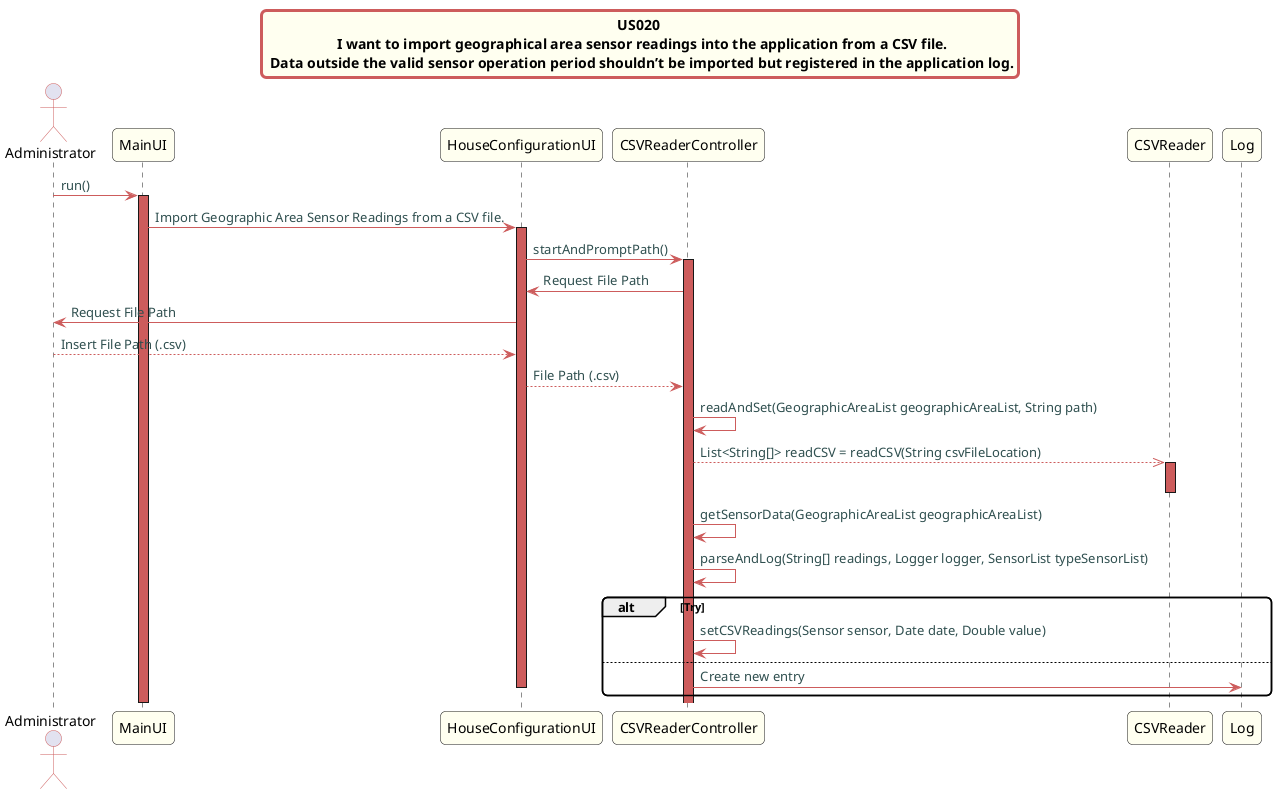 @startuml

skinparam titleBorderRoundCorner 10
skinparam titleBorderThickness 3
skinparam titleBorderColor indianred
skinparam titleBackgroundColor ivory
skinparam FontName quicksand

skinparam actor {
  BorderColor indianred
  }

skinparam sequence {
  LifeLineBackgroundColor indianred
  ParticipantBackgroundColor ivory
}

skinparam roundcorner 10

skinparam component {
  arrowThickness 1
  ArrowFontName Verdana
  ArrowColor indianred
  ArrowFontColor darkslategrey
}

title US020 \n  I want to import geographical area sensor readings into the application from a CSV file. \n Data outside the valid sensor operation period shouldn’t be imported but registered in the application log.


actor Administrator
Administrator -> MainUI:run()
activate MainUI
MainUI -> HouseConfigurationUI: Import Geographic Area Sensor Readings from a CSV file.
activate HouseConfigurationUI
HouseConfigurationUI -> CSVReaderController: startAndPromptPath()
activate CSVReaderController
CSVReaderController -> HouseConfigurationUI: Request File Path
HouseConfigurationUI -> Administrator: Request File Path
Administrator --> HouseConfigurationUI: Insert File Path (.csv)
HouseConfigurationUI --> CSVReaderController: File Path (.csv)
CSVReaderController -> CSVReaderController: readAndSet(GeographicAreaList geographicAreaList, String path)
CSVReaderController -->> CSVReader: List<String[]> readCSV = readCSV(String csvFileLocation)
activate CSVReader
deactivate CSVReader
CSVReaderController -> CSVReaderController: getSensorData(GeographicAreaList geographicAreaList)
CSVReaderController -> CSVReaderController: parseAndLog(String[] readings, Logger logger, SensorList typeSensorList)

alt Try
CSVReaderController -> CSVReaderController: setCSVReadings(Sensor sensor, Date date, Double value)
else
CSVReaderController -> Log: Create new entry


deactivate HouseConfigurationUI


end
deactivate CSVReader
deactivate MainUI
deactivate HouseConfigurationUI
@enduml